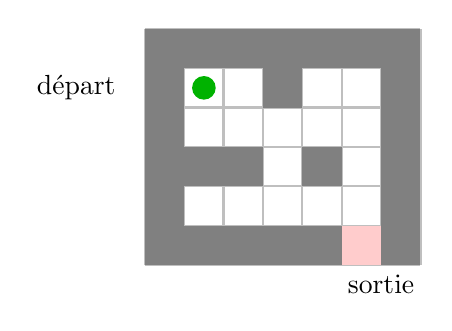 ﻿\begin{tikzpicture}[scale=0.5]

\draw[gray!50,thick] (-1,-1) grid ++(7,6);

\fill[gray] (-1,-1) rectangle ++(7,1);
\fill[gray] (-1,4) rectangle ++(7,1);
\fill[gray] (0,0) rectangle ++(-1,4);
\fill[gray] (5,0) rectangle ++(1,4);


% 
% \fill[gray] (0,5) rectangle ++(4,1);
% \fill[gray] (3,6) rectangle ++(1,1);
% 
% \fill[gray] (10,5) rectangle ++(-3,1);
% 
% \fill[gray] (5,8) rectangle ++(1,-2);
% 
% \fill[gray] (4,0) rectangle ++(1,2);
% \fill[gray] (5,1) rectangle ++(2,1);
% \fill[gray] (6,2) rectangle ++(1,2);
% 
\fill[gray] (0,1) rectangle ++(2,1);
\fill[gray] (2,3) rectangle ++(1,1);

\fill[gray] (3,1) rectangle ++(1,1);

\fill[green!70!black] (0.5,3.5) circle (0.3) node[black, left=1cm]{départ};
\fill[red!20] (4,0) rectangle ++ (1,-1) node[black, below]{sortie};

%\draw[-latex, blue, very thick] (0.5,4) -- ++(0,-0.5) -- ++(2.75,0) -- ++ (0,-1.75) -- ++(-3,0) -- ++(0,-1.5) -- ++(3.5,0) -- ++(0,2) -- ++ (2,0) -- ++ (0,2) -- ++(1.5,0) -- ++(0,-3.5) -- ++(-2,0) -- ++(0,-0.5) -- ++(4.5,0) -- ++(0,2.25) -- ++(1,0);

\end{tikzpicture}